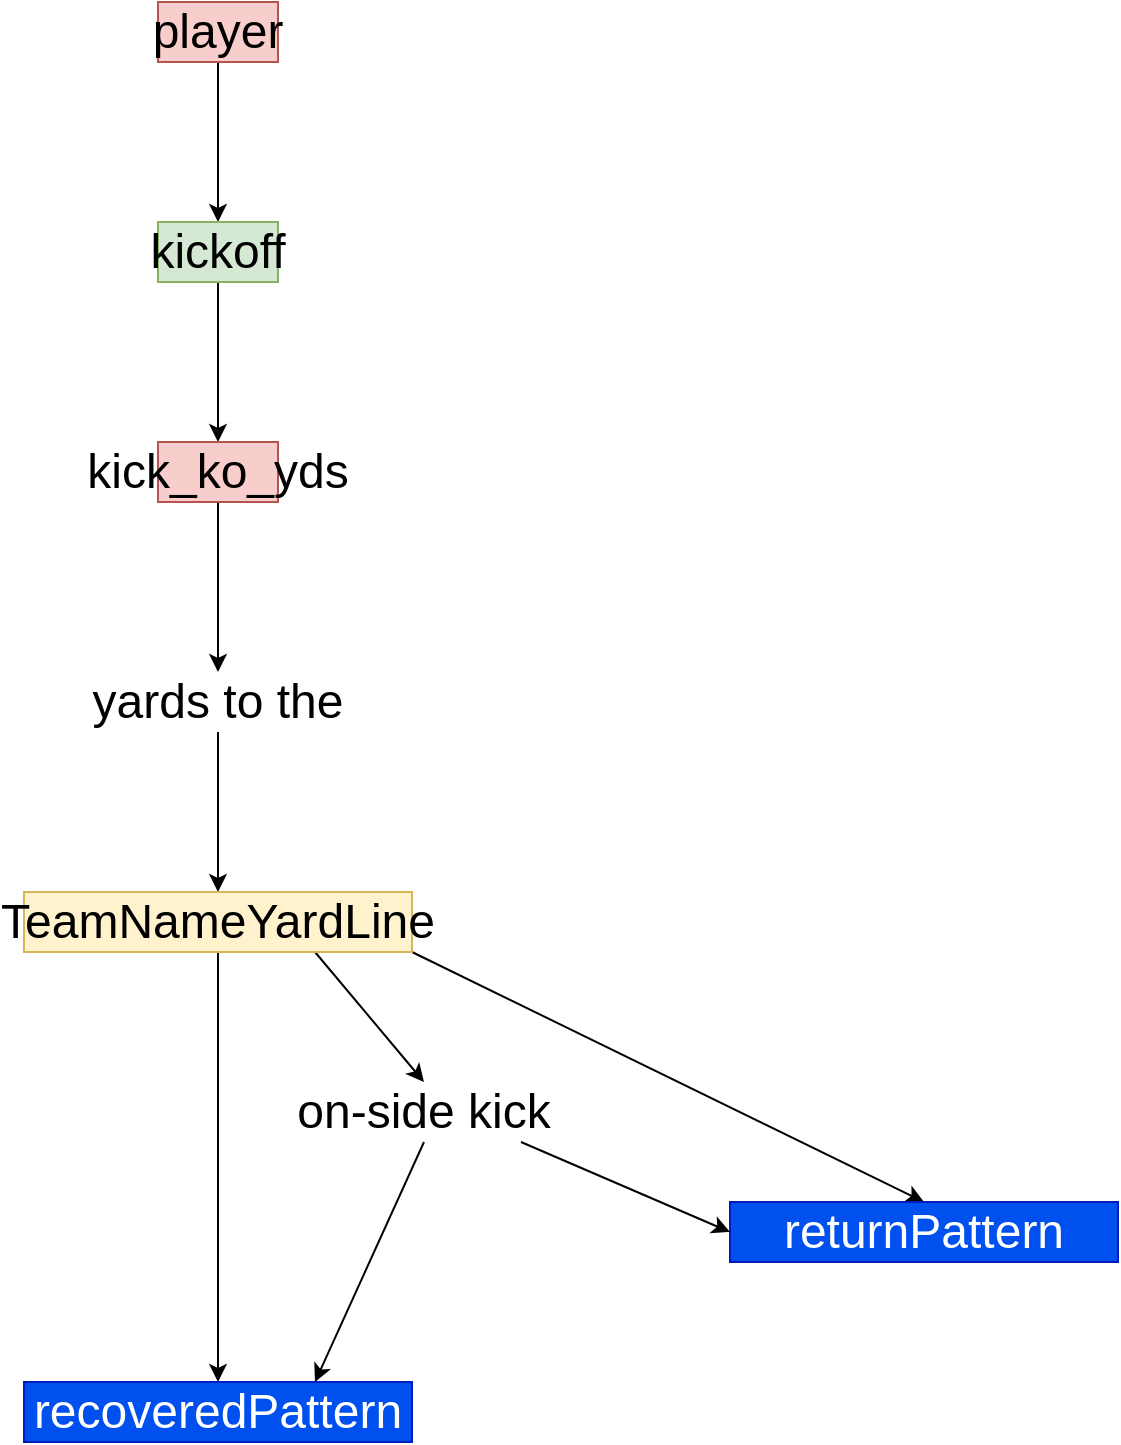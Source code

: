 <mxfile version="20.8.23" type="device"><diagram name="Page-1" id="XG4PpI2N2Ov0VsTcjlN6"><mxGraphModel dx="1491" dy="878" grid="1" gridSize="10" guides="1" tooltips="1" connect="1" arrows="1" fold="1" page="1" pageScale="1" pageWidth="3300" pageHeight="4681" math="0" shadow="0"><root><mxCell id="0"/><mxCell id="1" parent="0"/><mxCell id="WmdwKz47TgIDhmQBT-Sa-3" value="" style="edgeStyle=orthogonalEdgeStyle;rounded=0;orthogonalLoop=1;jettySize=auto;html=1;fontSize=24;" edge="1" parent="1" source="WmdwKz47TgIDhmQBT-Sa-1" target="WmdwKz47TgIDhmQBT-Sa-2"><mxGeometry relative="1" as="geometry"/></mxCell><mxCell id="WmdwKz47TgIDhmQBT-Sa-1" value="player" style="text;html=1;strokeColor=#b85450;fillColor=#f8cecc;align=center;verticalAlign=middle;whiteSpace=wrap;rounded=0;fontSize=24;" vertex="1" parent="1"><mxGeometry x="384" y="20" width="60" height="30" as="geometry"/></mxCell><mxCell id="WmdwKz47TgIDhmQBT-Sa-5" value="" style="edgeStyle=orthogonalEdgeStyle;rounded=0;orthogonalLoop=1;jettySize=auto;html=1;fontSize=24;" edge="1" parent="1" source="WmdwKz47TgIDhmQBT-Sa-2" target="WmdwKz47TgIDhmQBT-Sa-4"><mxGeometry relative="1" as="geometry"/></mxCell><mxCell id="WmdwKz47TgIDhmQBT-Sa-2" value="kickoff" style="text;html=1;strokeColor=#82b366;fillColor=#d5e8d4;align=center;verticalAlign=middle;whiteSpace=wrap;rounded=0;fontSize=24;" vertex="1" parent="1"><mxGeometry x="384" y="130" width="60" height="30" as="geometry"/></mxCell><mxCell id="WmdwKz47TgIDhmQBT-Sa-7" value="" style="edgeStyle=orthogonalEdgeStyle;rounded=0;orthogonalLoop=1;jettySize=auto;html=1;fontSize=24;" edge="1" parent="1" source="WmdwKz47TgIDhmQBT-Sa-4" target="WmdwKz47TgIDhmQBT-Sa-6"><mxGeometry relative="1" as="geometry"/></mxCell><mxCell id="WmdwKz47TgIDhmQBT-Sa-4" value="&lt;div&gt;kick_ko_yds&lt;/div&gt;" style="text;html=1;strokeColor=#b85450;fillColor=#f8cecc;align=center;verticalAlign=middle;whiteSpace=wrap;rounded=0;fontSize=24;" vertex="1" parent="1"><mxGeometry x="384" y="240" width="60" height="30" as="geometry"/></mxCell><mxCell id="WmdwKz47TgIDhmQBT-Sa-10" value="" style="edgeStyle=orthogonalEdgeStyle;rounded=0;orthogonalLoop=1;jettySize=auto;html=1;fontSize=24;" edge="1" parent="1" source="WmdwKz47TgIDhmQBT-Sa-6" target="WmdwKz47TgIDhmQBT-Sa-9"><mxGeometry relative="1" as="geometry"/></mxCell><mxCell id="WmdwKz47TgIDhmQBT-Sa-6" value="yards to the " style="text;html=1;align=center;verticalAlign=middle;whiteSpace=wrap;rounded=0;fontSize=24;" vertex="1" parent="1"><mxGeometry x="317" y="355" width="194" height="30" as="geometry"/></mxCell><mxCell id="WmdwKz47TgIDhmQBT-Sa-44" style="edgeStyle=none;rounded=0;orthogonalLoop=1;jettySize=auto;html=1;exitX=1;exitY=1;exitDx=0;exitDy=0;entryX=0.5;entryY=0;entryDx=0;entryDy=0;fontSize=24;" edge="1" parent="1" source="WmdwKz47TgIDhmQBT-Sa-9" target="WmdwKz47TgIDhmQBT-Sa-15"><mxGeometry relative="1" as="geometry"/></mxCell><mxCell id="WmdwKz47TgIDhmQBT-Sa-47" style="edgeStyle=none;rounded=0;orthogonalLoop=1;jettySize=auto;html=1;exitX=0.5;exitY=1;exitDx=0;exitDy=0;entryX=0.5;entryY=0;entryDx=0;entryDy=0;fontSize=24;" edge="1" parent="1" source="WmdwKz47TgIDhmQBT-Sa-9" target="WmdwKz47TgIDhmQBT-Sa-39"><mxGeometry relative="1" as="geometry"/></mxCell><mxCell id="WmdwKz47TgIDhmQBT-Sa-48" style="edgeStyle=none;rounded=0;orthogonalLoop=1;jettySize=auto;html=1;exitX=0.75;exitY=1;exitDx=0;exitDy=0;entryX=0.5;entryY=0;entryDx=0;entryDy=0;fontSize=24;" edge="1" parent="1" source="WmdwKz47TgIDhmQBT-Sa-9" target="WmdwKz47TgIDhmQBT-Sa-40"><mxGeometry relative="1" as="geometry"/></mxCell><mxCell id="WmdwKz47TgIDhmQBT-Sa-9" value="TeamNameYardLine" style="text;html=1;align=center;verticalAlign=middle;whiteSpace=wrap;rounded=0;fontSize=24;fillColor=#fff2cc;strokeColor=#d6b656;" vertex="1" parent="1"><mxGeometry x="317" y="465" width="194" height="30" as="geometry"/></mxCell><mxCell id="WmdwKz47TgIDhmQBT-Sa-15" value="returnPattern" style="text;html=1;align=center;verticalAlign=middle;whiteSpace=wrap;rounded=0;fontSize=24;fillColor=#0050ef;fontColor=#ffffff;strokeColor=#001DBC;" vertex="1" parent="1"><mxGeometry x="670" y="620" width="194" height="30" as="geometry"/></mxCell><mxCell id="WmdwKz47TgIDhmQBT-Sa-39" value="recoveredPattern" style="text;html=1;align=center;verticalAlign=middle;whiteSpace=wrap;rounded=0;fontSize=24;fillColor=#0050ef;fontColor=#ffffff;strokeColor=#001DBC;" vertex="1" parent="1"><mxGeometry x="317" y="710" width="194" height="30" as="geometry"/></mxCell><mxCell id="WmdwKz47TgIDhmQBT-Sa-49" style="edgeStyle=none;rounded=0;orthogonalLoop=1;jettySize=auto;html=1;exitX=0.5;exitY=1;exitDx=0;exitDy=0;entryX=0.75;entryY=0;entryDx=0;entryDy=0;fontSize=24;" edge="1" parent="1" source="WmdwKz47TgIDhmQBT-Sa-40" target="WmdwKz47TgIDhmQBT-Sa-39"><mxGeometry relative="1" as="geometry"/></mxCell><mxCell id="WmdwKz47TgIDhmQBT-Sa-50" style="edgeStyle=none;rounded=0;orthogonalLoop=1;jettySize=auto;html=1;exitX=0.75;exitY=1;exitDx=0;exitDy=0;entryX=0;entryY=0.5;entryDx=0;entryDy=0;fontSize=24;" edge="1" parent="1" source="WmdwKz47TgIDhmQBT-Sa-40" target="WmdwKz47TgIDhmQBT-Sa-15"><mxGeometry relative="1" as="geometry"/></mxCell><mxCell id="WmdwKz47TgIDhmQBT-Sa-40" value="on-side kick" style="text;html=1;align=center;verticalAlign=middle;whiteSpace=wrap;rounded=0;fontSize=24;" vertex="1" parent="1"><mxGeometry x="420" y="560" width="194" height="30" as="geometry"/></mxCell></root></mxGraphModel></diagram></mxfile>